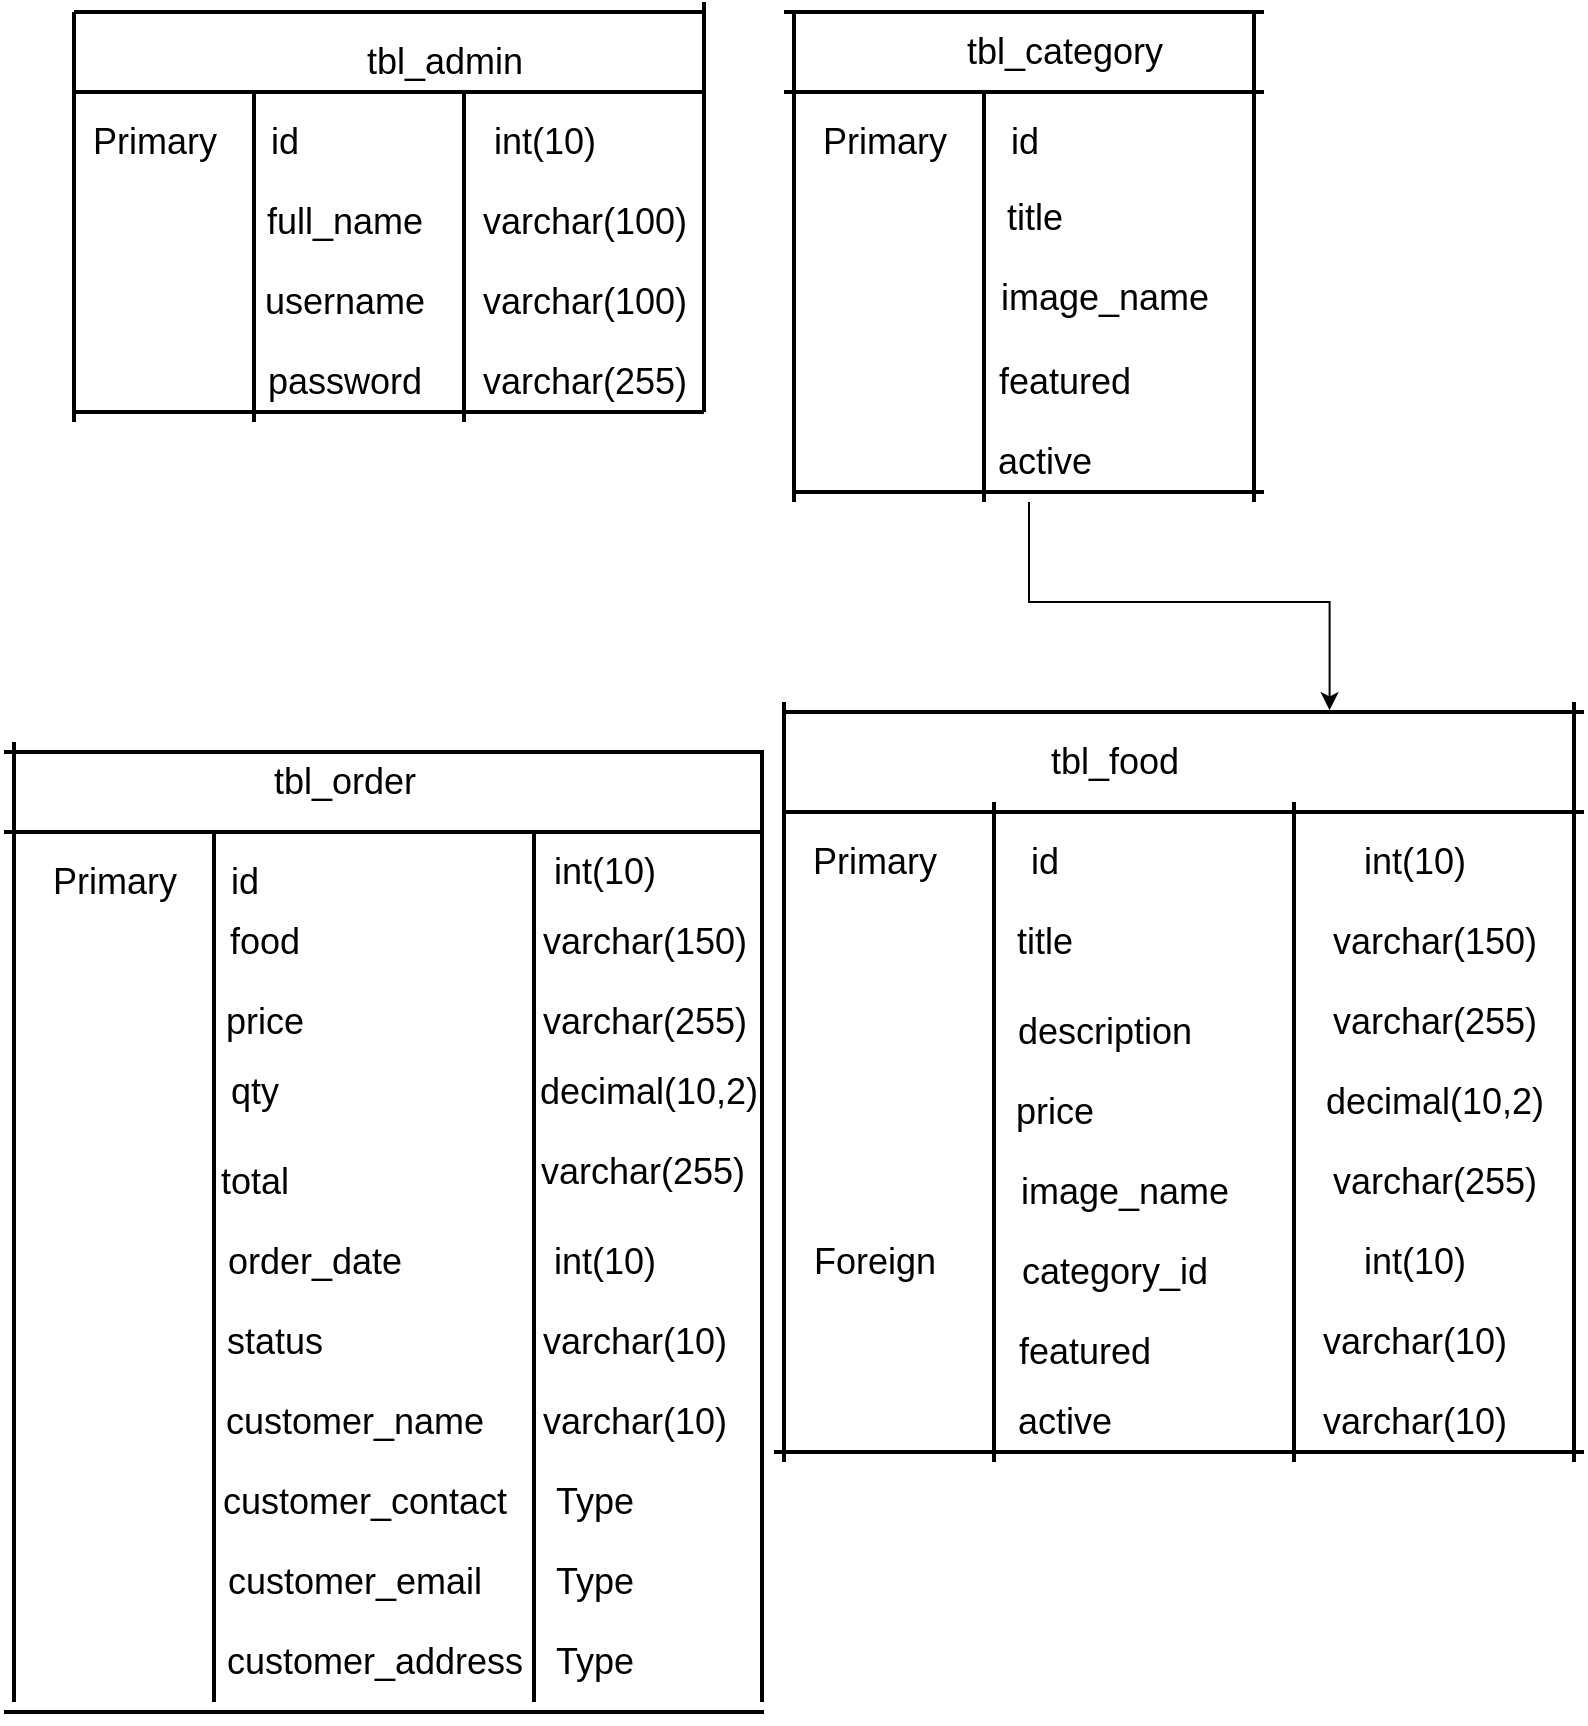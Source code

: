 <mxfile version="20.3.3" type="github">
  <diagram id="DtHThaNvtSPVXgsZR6Tc" name="Halaman-1">
    <mxGraphModel dx="1578" dy="876" grid="1" gridSize="10" guides="1" tooltips="1" connect="1" arrows="1" fold="1" page="1" pageScale="1" pageWidth="827" pageHeight="1169" math="0" shadow="0">
      <root>
        <mxCell id="0" />
        <mxCell id="1" parent="0" />
        <mxCell id="-cSc5FBcqZ1iEUzsDInX-1" value="" style="line;strokeWidth=2;html=1;" vertex="1" parent="1">
          <mxGeometry x="45" y="30" width="315" height="10" as="geometry" />
        </mxCell>
        <mxCell id="-cSc5FBcqZ1iEUzsDInX-2" value="" style="line;strokeWidth=2;direction=south;html=1;" vertex="1" parent="1">
          <mxGeometry x="40" y="35" width="10" height="205" as="geometry" />
        </mxCell>
        <mxCell id="-cSc5FBcqZ1iEUzsDInX-3" value="&lt;font style=&quot;font-size: 18px;&quot;&gt;tbl_admin&lt;/font&gt;" style="text;html=1;align=center;verticalAlign=middle;resizable=0;points=[];autosize=1;strokeColor=none;fillColor=none;" vertex="1" parent="1">
          <mxGeometry x="180" y="40" width="100" height="40" as="geometry" />
        </mxCell>
        <mxCell id="-cSc5FBcqZ1iEUzsDInX-4" value="Primary" style="text;html=1;align=center;verticalAlign=middle;resizable=0;points=[];autosize=1;strokeColor=none;fillColor=none;fontSize=18;" vertex="1" parent="1">
          <mxGeometry x="40" y="80" width="90" height="40" as="geometry" />
        </mxCell>
        <mxCell id="-cSc5FBcqZ1iEUzsDInX-5" value="" style="line;strokeWidth=2;html=1;fontSize=18;" vertex="1" parent="1">
          <mxGeometry x="45" y="70" width="315" height="10" as="geometry" />
        </mxCell>
        <mxCell id="-cSc5FBcqZ1iEUzsDInX-6" value="" style="line;strokeWidth=2;direction=south;html=1;fontSize=18;" vertex="1" parent="1">
          <mxGeometry x="130" y="75" width="10" height="165" as="geometry" />
        </mxCell>
        <mxCell id="-cSc5FBcqZ1iEUzsDInX-7" value="id" style="text;html=1;align=center;verticalAlign=middle;resizable=0;points=[];autosize=1;strokeColor=none;fillColor=none;fontSize=18;" vertex="1" parent="1">
          <mxGeometry x="130" y="80" width="40" height="40" as="geometry" />
        </mxCell>
        <mxCell id="-cSc5FBcqZ1iEUzsDInX-8" value="full_name" style="text;html=1;align=center;verticalAlign=middle;resizable=0;points=[];autosize=1;strokeColor=none;fillColor=none;fontSize=18;" vertex="1" parent="1">
          <mxGeometry x="130" y="120" width="100" height="40" as="geometry" />
        </mxCell>
        <mxCell id="-cSc5FBcqZ1iEUzsDInX-11" value="username" style="text;html=1;align=center;verticalAlign=middle;resizable=0;points=[];autosize=1;strokeColor=none;fillColor=none;fontSize=18;" vertex="1" parent="1">
          <mxGeometry x="130" y="160" width="100" height="40" as="geometry" />
        </mxCell>
        <mxCell id="-cSc5FBcqZ1iEUzsDInX-12" value="password" style="text;html=1;align=center;verticalAlign=middle;resizable=0;points=[];autosize=1;strokeColor=none;fillColor=none;fontSize=18;" vertex="1" parent="1">
          <mxGeometry x="130" y="200" width="100" height="40" as="geometry" />
        </mxCell>
        <mxCell id="-cSc5FBcqZ1iEUzsDInX-13" value="" style="line;strokeWidth=2;direction=south;html=1;fontSize=18;" vertex="1" parent="1">
          <mxGeometry x="235" y="75" width="10" height="165" as="geometry" />
        </mxCell>
        <mxCell id="-cSc5FBcqZ1iEUzsDInX-14" value="int(10)" style="text;html=1;align=center;verticalAlign=middle;resizable=0;points=[];autosize=1;strokeColor=none;fillColor=none;fontSize=18;" vertex="1" parent="1">
          <mxGeometry x="245" y="80" width="70" height="40" as="geometry" />
        </mxCell>
        <mxCell id="-cSc5FBcqZ1iEUzsDInX-15" value="varchar(100)" style="text;html=1;align=center;verticalAlign=middle;resizable=0;points=[];autosize=1;strokeColor=none;fillColor=none;fontSize=18;" vertex="1" parent="1">
          <mxGeometry x="235" y="120" width="130" height="40" as="geometry" />
        </mxCell>
        <mxCell id="-cSc5FBcqZ1iEUzsDInX-16" value="varchar(100)" style="text;html=1;align=center;verticalAlign=middle;resizable=0;points=[];autosize=1;strokeColor=none;fillColor=none;fontSize=18;" vertex="1" parent="1">
          <mxGeometry x="235" y="160" width="130" height="40" as="geometry" />
        </mxCell>
        <mxCell id="-cSc5FBcqZ1iEUzsDInX-17" value="varchar(255)" style="text;html=1;align=center;verticalAlign=middle;resizable=0;points=[];autosize=1;strokeColor=none;fillColor=none;fontSize=18;" vertex="1" parent="1">
          <mxGeometry x="235" y="200" width="130" height="40" as="geometry" />
        </mxCell>
        <mxCell id="-cSc5FBcqZ1iEUzsDInX-18" value="" style="line;strokeWidth=2;html=1;fontSize=18;" vertex="1" parent="1">
          <mxGeometry x="45" y="230" width="315" height="10" as="geometry" />
        </mxCell>
        <mxCell id="-cSc5FBcqZ1iEUzsDInX-19" value="" style="line;strokeWidth=2;direction=south;html=1;fontSize=18;" vertex="1" parent="1">
          <mxGeometry x="355" y="30" width="10" height="205" as="geometry" />
        </mxCell>
        <mxCell id="-cSc5FBcqZ1iEUzsDInX-45" value="" style="line;strokeWidth=2;direction=south;html=1;fontSize=18;" vertex="1" parent="1">
          <mxGeometry x="400" y="35" width="10" height="245" as="geometry" />
        </mxCell>
        <mxCell id="-cSc5FBcqZ1iEUzsDInX-46" value="" style="line;strokeWidth=2;html=1;fontSize=18;" vertex="1" parent="1">
          <mxGeometry x="400" y="70" width="240" height="10" as="geometry" />
        </mxCell>
        <mxCell id="-cSc5FBcqZ1iEUzsDInX-47" value="" style="line;strokeWidth=2;html=1;fontSize=18;" vertex="1" parent="1">
          <mxGeometry x="400" y="30" width="240" height="10" as="geometry" />
        </mxCell>
        <mxCell id="-cSc5FBcqZ1iEUzsDInX-48" value="Primary" style="text;html=1;align=center;verticalAlign=middle;resizable=0;points=[];autosize=1;strokeColor=none;fillColor=none;fontSize=18;" vertex="1" parent="1">
          <mxGeometry x="405" y="80" width="90" height="40" as="geometry" />
        </mxCell>
        <mxCell id="-cSc5FBcqZ1iEUzsDInX-49" value="tbl_category" style="text;html=1;align=center;verticalAlign=middle;resizable=0;points=[];autosize=1;strokeColor=none;fillColor=none;fontSize=18;" vertex="1" parent="1">
          <mxGeometry x="480" y="35" width="120" height="40" as="geometry" />
        </mxCell>
        <mxCell id="-cSc5FBcqZ1iEUzsDInX-50" value="" style="line;strokeWidth=2;direction=south;html=1;fontSize=18;" vertex="1" parent="1">
          <mxGeometry x="495" y="75" width="10" height="205" as="geometry" />
        </mxCell>
        <mxCell id="-cSc5FBcqZ1iEUzsDInX-51" value="id" style="text;html=1;align=center;verticalAlign=middle;resizable=0;points=[];autosize=1;strokeColor=none;fillColor=none;fontSize=18;" vertex="1" parent="1">
          <mxGeometry x="500" y="80" width="40" height="40" as="geometry" />
        </mxCell>
        <mxCell id="-cSc5FBcqZ1iEUzsDInX-53" value="title" style="text;html=1;align=center;verticalAlign=middle;resizable=0;points=[];autosize=1;strokeColor=none;fillColor=none;fontSize=18;" vertex="1" parent="1">
          <mxGeometry x="500" y="117.5" width="50" height="40" as="geometry" />
        </mxCell>
        <mxCell id="-cSc5FBcqZ1iEUzsDInX-54" value="image_name" style="text;html=1;align=center;verticalAlign=middle;resizable=0;points=[];autosize=1;strokeColor=none;fillColor=none;fontSize=18;" vertex="1" parent="1">
          <mxGeometry x="495" y="157.5" width="130" height="40" as="geometry" />
        </mxCell>
        <mxCell id="-cSc5FBcqZ1iEUzsDInX-55" value="featured" style="text;html=1;align=center;verticalAlign=middle;resizable=0;points=[];autosize=1;strokeColor=none;fillColor=none;fontSize=18;" vertex="1" parent="1">
          <mxGeometry x="495" y="200" width="90" height="40" as="geometry" />
        </mxCell>
        <mxCell id="-cSc5FBcqZ1iEUzsDInX-56" value="active" style="text;html=1;align=center;verticalAlign=middle;resizable=0;points=[];autosize=1;strokeColor=none;fillColor=none;fontSize=18;" vertex="1" parent="1">
          <mxGeometry x="495" y="240" width="70" height="40" as="geometry" />
        </mxCell>
        <mxCell id="-cSc5FBcqZ1iEUzsDInX-57" value="" style="line;strokeWidth=2;direction=south;html=1;fontSize=18;" vertex="1" parent="1">
          <mxGeometry x="630" y="35" width="10" height="245" as="geometry" />
        </mxCell>
        <mxCell id="-cSc5FBcqZ1iEUzsDInX-85" style="edgeStyle=orthogonalEdgeStyle;rounded=0;orthogonalLoop=1;jettySize=auto;html=1;entryX=0.682;entryY=0.415;entryDx=0;entryDy=0;entryPerimeter=0;fontSize=18;" edge="1" parent="1" source="-cSc5FBcqZ1iEUzsDInX-58" target="-cSc5FBcqZ1iEUzsDInX-61">
          <mxGeometry relative="1" as="geometry" />
        </mxCell>
        <mxCell id="-cSc5FBcqZ1iEUzsDInX-58" value="" style="line;strokeWidth=2;html=1;fontSize=18;" vertex="1" parent="1">
          <mxGeometry x="405" y="270" width="235" height="10" as="geometry" />
        </mxCell>
        <mxCell id="-cSc5FBcqZ1iEUzsDInX-59" value="tbl_food" style="text;html=1;align=center;verticalAlign=middle;resizable=0;points=[];autosize=1;strokeColor=none;fillColor=none;fontSize=18;" vertex="1" parent="1">
          <mxGeometry x="520" y="390" width="90" height="40" as="geometry" />
        </mxCell>
        <mxCell id="-cSc5FBcqZ1iEUzsDInX-60" value="" style="line;strokeWidth=2;html=1;fontSize=18;" vertex="1" parent="1">
          <mxGeometry x="400" y="430" width="400" height="10" as="geometry" />
        </mxCell>
        <mxCell id="-cSc5FBcqZ1iEUzsDInX-61" value="" style="line;strokeWidth=2;html=1;fontSize=18;" vertex="1" parent="1">
          <mxGeometry x="400" y="380" width="400" height="10" as="geometry" />
        </mxCell>
        <mxCell id="-cSc5FBcqZ1iEUzsDInX-62" value="" style="line;strokeWidth=2;direction=south;html=1;fontSize=18;" vertex="1" parent="1">
          <mxGeometry x="395" y="380" width="10" height="380" as="geometry" />
        </mxCell>
        <mxCell id="-cSc5FBcqZ1iEUzsDInX-63" value="Primary" style="text;html=1;align=center;verticalAlign=middle;resizable=0;points=[];autosize=1;strokeColor=none;fillColor=none;fontSize=18;" vertex="1" parent="1">
          <mxGeometry x="400" y="440" width="90" height="40" as="geometry" />
        </mxCell>
        <mxCell id="-cSc5FBcqZ1iEUzsDInX-64" value="" style="line;strokeWidth=2;direction=south;html=1;fontSize=18;" vertex="1" parent="1">
          <mxGeometry x="500" y="430" width="10" height="330" as="geometry" />
        </mxCell>
        <mxCell id="-cSc5FBcqZ1iEUzsDInX-65" value="id" style="text;html=1;align=center;verticalAlign=middle;resizable=0;points=[];autosize=1;strokeColor=none;fillColor=none;fontSize=18;" vertex="1" parent="1">
          <mxGeometry x="510" y="440" width="40" height="40" as="geometry" />
        </mxCell>
        <mxCell id="-cSc5FBcqZ1iEUzsDInX-66" value="title" style="text;html=1;align=center;verticalAlign=middle;resizable=0;points=[];autosize=1;strokeColor=none;fillColor=none;fontSize=18;" vertex="1" parent="1">
          <mxGeometry x="505" y="480" width="50" height="40" as="geometry" />
        </mxCell>
        <mxCell id="-cSc5FBcqZ1iEUzsDInX-67" value="description" style="text;html=1;align=center;verticalAlign=middle;resizable=0;points=[];autosize=1;strokeColor=none;fillColor=none;fontSize=18;" vertex="1" parent="1">
          <mxGeometry x="505" y="525" width="110" height="40" as="geometry" />
        </mxCell>
        <mxCell id="-cSc5FBcqZ1iEUzsDInX-68" value="price" style="text;html=1;align=center;verticalAlign=middle;resizable=0;points=[];autosize=1;strokeColor=none;fillColor=none;fontSize=18;" vertex="1" parent="1">
          <mxGeometry x="505" y="565" width="60" height="40" as="geometry" />
        </mxCell>
        <mxCell id="-cSc5FBcqZ1iEUzsDInX-69" value="image_name" style="text;html=1;align=center;verticalAlign=middle;resizable=0;points=[];autosize=1;strokeColor=none;fillColor=none;fontSize=18;" vertex="1" parent="1">
          <mxGeometry x="505" y="605" width="130" height="40" as="geometry" />
        </mxCell>
        <mxCell id="-cSc5FBcqZ1iEUzsDInX-70" value="category_id" style="text;html=1;align=center;verticalAlign=middle;resizable=0;points=[];autosize=1;strokeColor=none;fillColor=none;fontSize=18;" vertex="1" parent="1">
          <mxGeometry x="505" y="645" width="120" height="40" as="geometry" />
        </mxCell>
        <mxCell id="-cSc5FBcqZ1iEUzsDInX-71" value="featured" style="text;html=1;align=center;verticalAlign=middle;resizable=0;points=[];autosize=1;strokeColor=none;fillColor=none;fontSize=18;" vertex="1" parent="1">
          <mxGeometry x="505" y="685" width="90" height="40" as="geometry" />
        </mxCell>
        <mxCell id="-cSc5FBcqZ1iEUzsDInX-72" value="active" style="text;html=1;align=center;verticalAlign=middle;resizable=0;points=[];autosize=1;strokeColor=none;fillColor=none;fontSize=18;" vertex="1" parent="1">
          <mxGeometry x="505" y="720" width="70" height="40" as="geometry" />
        </mxCell>
        <mxCell id="-cSc5FBcqZ1iEUzsDInX-73" value="Foreign" style="text;html=1;align=center;verticalAlign=middle;resizable=0;points=[];autosize=1;strokeColor=none;fillColor=none;fontSize=18;" vertex="1" parent="1">
          <mxGeometry x="405" y="640" width="80" height="40" as="geometry" />
        </mxCell>
        <mxCell id="-cSc5FBcqZ1iEUzsDInX-74" value="" style="line;strokeWidth=2;direction=south;html=1;fontSize=18;" vertex="1" parent="1">
          <mxGeometry x="650" y="430" width="10" height="330" as="geometry" />
        </mxCell>
        <mxCell id="-cSc5FBcqZ1iEUzsDInX-75" value="" style="line;strokeWidth=2;direction=south;html=1;fontSize=18;" vertex="1" parent="1">
          <mxGeometry x="790" y="380" width="10" height="380" as="geometry" />
        </mxCell>
        <mxCell id="-cSc5FBcqZ1iEUzsDInX-76" value="int(10)" style="text;html=1;align=center;verticalAlign=middle;resizable=0;points=[];autosize=1;strokeColor=none;fillColor=none;fontSize=18;" vertex="1" parent="1">
          <mxGeometry x="680" y="440" width="70" height="40" as="geometry" />
        </mxCell>
        <mxCell id="-cSc5FBcqZ1iEUzsDInX-77" value="varchar(150)" style="text;html=1;align=center;verticalAlign=middle;resizable=0;points=[];autosize=1;strokeColor=none;fillColor=none;fontSize=18;" vertex="1" parent="1">
          <mxGeometry x="660" y="480" width="130" height="40" as="geometry" />
        </mxCell>
        <mxCell id="-cSc5FBcqZ1iEUzsDInX-78" value="varchar(255)" style="text;html=1;align=center;verticalAlign=middle;resizable=0;points=[];autosize=1;strokeColor=none;fillColor=none;fontSize=18;" vertex="1" parent="1">
          <mxGeometry x="660" y="520" width="130" height="40" as="geometry" />
        </mxCell>
        <mxCell id="-cSc5FBcqZ1iEUzsDInX-79" value="decimal(10,2)" style="text;html=1;align=center;verticalAlign=middle;resizable=0;points=[];autosize=1;strokeColor=none;fillColor=none;fontSize=18;" vertex="1" parent="1">
          <mxGeometry x="660" y="560" width="130" height="40" as="geometry" />
        </mxCell>
        <mxCell id="-cSc5FBcqZ1iEUzsDInX-80" value="varchar(255)" style="text;html=1;align=center;verticalAlign=middle;resizable=0;points=[];autosize=1;strokeColor=none;fillColor=none;fontSize=18;" vertex="1" parent="1">
          <mxGeometry x="660" y="600" width="130" height="40" as="geometry" />
        </mxCell>
        <mxCell id="-cSc5FBcqZ1iEUzsDInX-81" value="int(10)" style="text;html=1;align=center;verticalAlign=middle;resizable=0;points=[];autosize=1;strokeColor=none;fillColor=none;fontSize=18;" vertex="1" parent="1">
          <mxGeometry x="680" y="640" width="70" height="40" as="geometry" />
        </mxCell>
        <mxCell id="-cSc5FBcqZ1iEUzsDInX-82" value="varchar(10)" style="text;html=1;align=center;verticalAlign=middle;resizable=0;points=[];autosize=1;strokeColor=none;fillColor=none;fontSize=18;" vertex="1" parent="1">
          <mxGeometry x="655" y="680" width="120" height="40" as="geometry" />
        </mxCell>
        <mxCell id="-cSc5FBcqZ1iEUzsDInX-83" value="varchar(10)" style="text;html=1;align=center;verticalAlign=middle;resizable=0;points=[];autosize=1;strokeColor=none;fillColor=none;fontSize=18;" vertex="1" parent="1">
          <mxGeometry x="655" y="720" width="120" height="40" as="geometry" />
        </mxCell>
        <mxCell id="-cSc5FBcqZ1iEUzsDInX-84" value="" style="line;strokeWidth=2;html=1;fontSize=18;" vertex="1" parent="1">
          <mxGeometry x="395" y="750" width="405" height="10" as="geometry" />
        </mxCell>
        <mxCell id="-cSc5FBcqZ1iEUzsDInX-86" value="tbl_order" style="text;html=1;align=center;verticalAlign=middle;resizable=0;points=[];autosize=1;strokeColor=none;fillColor=none;fontSize=18;" vertex="1" parent="1">
          <mxGeometry x="135" y="400" width="90" height="40" as="geometry" />
        </mxCell>
        <mxCell id="-cSc5FBcqZ1iEUzsDInX-87" value="" style="line;strokeWidth=2;html=1;fontSize=18;" vertex="1" parent="1">
          <mxGeometry x="10" y="440" width="380" height="10" as="geometry" />
        </mxCell>
        <mxCell id="-cSc5FBcqZ1iEUzsDInX-88" value="" style="line;strokeWidth=2;html=1;fontSize=18;" vertex="1" parent="1">
          <mxGeometry x="10" y="400" width="380" height="10" as="geometry" />
        </mxCell>
        <mxCell id="-cSc5FBcqZ1iEUzsDInX-90" value="" style="line;strokeWidth=2;direction=south;html=1;fontSize=18;" vertex="1" parent="1">
          <mxGeometry x="10" y="400" width="10" height="480" as="geometry" />
        </mxCell>
        <mxCell id="-cSc5FBcqZ1iEUzsDInX-91" value="Primary" style="text;html=1;align=center;verticalAlign=middle;resizable=0;points=[];autosize=1;strokeColor=none;fillColor=none;fontSize=18;" vertex="1" parent="1">
          <mxGeometry x="20" y="450" width="90" height="40" as="geometry" />
        </mxCell>
        <mxCell id="-cSc5FBcqZ1iEUzsDInX-92" value="" style="line;strokeWidth=2;direction=south;html=1;fontSize=18;" vertex="1" parent="1">
          <mxGeometry x="110" y="445" width="10" height="435" as="geometry" />
        </mxCell>
        <mxCell id="-cSc5FBcqZ1iEUzsDInX-93" value="id" style="text;html=1;align=center;verticalAlign=middle;resizable=0;points=[];autosize=1;strokeColor=none;fillColor=none;fontSize=18;" vertex="1" parent="1">
          <mxGeometry x="110" y="450" width="40" height="40" as="geometry" />
        </mxCell>
        <mxCell id="-cSc5FBcqZ1iEUzsDInX-94" value="food" style="text;html=1;align=center;verticalAlign=middle;resizable=0;points=[];autosize=1;strokeColor=none;fillColor=none;fontSize=18;" vertex="1" parent="1">
          <mxGeometry x="110" y="480" width="60" height="40" as="geometry" />
        </mxCell>
        <mxCell id="-cSc5FBcqZ1iEUzsDInX-95" value="price" style="text;html=1;align=center;verticalAlign=middle;resizable=0;points=[];autosize=1;strokeColor=none;fillColor=none;fontSize=18;" vertex="1" parent="1">
          <mxGeometry x="110" y="520" width="60" height="40" as="geometry" />
        </mxCell>
        <mxCell id="-cSc5FBcqZ1iEUzsDInX-96" value="qty" style="text;html=1;align=center;verticalAlign=middle;resizable=0;points=[];autosize=1;strokeColor=none;fillColor=none;fontSize=18;" vertex="1" parent="1">
          <mxGeometry x="110" y="555" width="50" height="40" as="geometry" />
        </mxCell>
        <mxCell id="-cSc5FBcqZ1iEUzsDInX-97" value="total" style="text;html=1;align=center;verticalAlign=middle;resizable=0;points=[];autosize=1;strokeColor=none;fillColor=none;fontSize=18;" vertex="1" parent="1">
          <mxGeometry x="105" y="600" width="60" height="40" as="geometry" />
        </mxCell>
        <mxCell id="-cSc5FBcqZ1iEUzsDInX-98" value="order_date" style="text;html=1;align=center;verticalAlign=middle;resizable=0;points=[];autosize=1;strokeColor=none;fillColor=none;fontSize=18;" vertex="1" parent="1">
          <mxGeometry x="110" y="640" width="110" height="40" as="geometry" />
        </mxCell>
        <mxCell id="-cSc5FBcqZ1iEUzsDInX-99" value="status" style="text;html=1;align=center;verticalAlign=middle;resizable=0;points=[];autosize=1;strokeColor=none;fillColor=none;fontSize=18;" vertex="1" parent="1">
          <mxGeometry x="110" y="680" width="70" height="40" as="geometry" />
        </mxCell>
        <mxCell id="-cSc5FBcqZ1iEUzsDInX-100" value="customer_name" style="text;html=1;align=center;verticalAlign=middle;resizable=0;points=[];autosize=1;strokeColor=none;fillColor=none;fontSize=18;" vertex="1" parent="1">
          <mxGeometry x="110" y="720" width="150" height="40" as="geometry" />
        </mxCell>
        <mxCell id="-cSc5FBcqZ1iEUzsDInX-101" value="customer_contact" style="text;html=1;align=center;verticalAlign=middle;resizable=0;points=[];autosize=1;strokeColor=none;fillColor=none;fontSize=18;" vertex="1" parent="1">
          <mxGeometry x="105" y="760" width="170" height="40" as="geometry" />
        </mxCell>
        <mxCell id="-cSc5FBcqZ1iEUzsDInX-102" value="customer_email" style="text;html=1;align=center;verticalAlign=middle;resizable=0;points=[];autosize=1;strokeColor=none;fillColor=none;fontSize=18;" vertex="1" parent="1">
          <mxGeometry x="110" y="800" width="150" height="40" as="geometry" />
        </mxCell>
        <mxCell id="-cSc5FBcqZ1iEUzsDInX-103" value="customer_address" style="text;html=1;align=center;verticalAlign=middle;resizable=0;points=[];autosize=1;strokeColor=none;fillColor=none;fontSize=18;" vertex="1" parent="1">
          <mxGeometry x="110" y="840" width="170" height="40" as="geometry" />
        </mxCell>
        <mxCell id="-cSc5FBcqZ1iEUzsDInX-104" value="" style="line;strokeWidth=2;direction=south;html=1;fontSize=18;" vertex="1" parent="1">
          <mxGeometry x="270" y="445" width="10" height="435" as="geometry" />
        </mxCell>
        <mxCell id="-cSc5FBcqZ1iEUzsDInX-105" value="int(10)" style="text;html=1;align=center;verticalAlign=middle;resizable=0;points=[];autosize=1;strokeColor=none;fillColor=none;fontSize=18;" vertex="1" parent="1">
          <mxGeometry x="275" y="445" width="70" height="40" as="geometry" />
        </mxCell>
        <mxCell id="-cSc5FBcqZ1iEUzsDInX-106" value="varchar(150)" style="text;html=1;align=center;verticalAlign=middle;resizable=0;points=[];autosize=1;strokeColor=none;fillColor=none;fontSize=18;" vertex="1" parent="1">
          <mxGeometry x="265" y="480" width="130" height="40" as="geometry" />
        </mxCell>
        <mxCell id="-cSc5FBcqZ1iEUzsDInX-107" value="varchar(255)" style="text;html=1;align=center;verticalAlign=middle;resizable=0;points=[];autosize=1;strokeColor=none;fillColor=none;fontSize=18;" vertex="1" parent="1">
          <mxGeometry x="265" y="520" width="130" height="40" as="geometry" />
        </mxCell>
        <mxCell id="-cSc5FBcqZ1iEUzsDInX-108" value="decimal(10,2)" style="text;html=1;align=center;verticalAlign=middle;resizable=0;points=[];autosize=1;strokeColor=none;fillColor=none;fontSize=18;" vertex="1" parent="1">
          <mxGeometry x="267" y="555" width="130" height="40" as="geometry" />
        </mxCell>
        <mxCell id="-cSc5FBcqZ1iEUzsDInX-109" value="varchar(255)" style="text;html=1;align=center;verticalAlign=middle;resizable=0;points=[];autosize=1;strokeColor=none;fillColor=none;fontSize=18;" vertex="1" parent="1">
          <mxGeometry x="264" y="595" width="130" height="40" as="geometry" />
        </mxCell>
        <mxCell id="-cSc5FBcqZ1iEUzsDInX-110" value="int(10)" style="text;html=1;align=center;verticalAlign=middle;resizable=0;points=[];autosize=1;strokeColor=none;fillColor=none;fontSize=18;" vertex="1" parent="1">
          <mxGeometry x="275" y="640" width="70" height="40" as="geometry" />
        </mxCell>
        <mxCell id="-cSc5FBcqZ1iEUzsDInX-111" value="varchar(10)" style="text;html=1;align=center;verticalAlign=middle;resizable=0;points=[];autosize=1;strokeColor=none;fillColor=none;fontSize=18;" vertex="1" parent="1">
          <mxGeometry x="265" y="680" width="120" height="40" as="geometry" />
        </mxCell>
        <mxCell id="-cSc5FBcqZ1iEUzsDInX-112" value="varchar(10)" style="text;html=1;align=center;verticalAlign=middle;resizable=0;points=[];autosize=1;strokeColor=none;fillColor=none;fontSize=18;" vertex="1" parent="1">
          <mxGeometry x="265" y="720" width="120" height="40" as="geometry" />
        </mxCell>
        <mxCell id="-cSc5FBcqZ1iEUzsDInX-114" value="Type" style="text;html=1;align=center;verticalAlign=middle;resizable=0;points=[];autosize=1;strokeColor=none;fillColor=none;fontSize=18;" vertex="1" parent="1">
          <mxGeometry x="275" y="760" width="60" height="40" as="geometry" />
        </mxCell>
        <mxCell id="-cSc5FBcqZ1iEUzsDInX-115" value="Type" style="text;html=1;align=center;verticalAlign=middle;resizable=0;points=[];autosize=1;strokeColor=none;fillColor=none;fontSize=18;" vertex="1" parent="1">
          <mxGeometry x="275" y="800" width="60" height="40" as="geometry" />
        </mxCell>
        <mxCell id="-cSc5FBcqZ1iEUzsDInX-116" value="Type" style="text;html=1;align=center;verticalAlign=middle;resizable=0;points=[];autosize=1;strokeColor=none;fillColor=none;fontSize=18;" vertex="1" parent="1">
          <mxGeometry x="275" y="840" width="60" height="40" as="geometry" />
        </mxCell>
        <mxCell id="-cSc5FBcqZ1iEUzsDInX-117" value="" style="line;strokeWidth=2;direction=south;html=1;fontSize=18;" vertex="1" parent="1">
          <mxGeometry x="384" y="405" width="10" height="475" as="geometry" />
        </mxCell>
        <mxCell id="-cSc5FBcqZ1iEUzsDInX-118" value="" style="line;strokeWidth=2;html=1;fontSize=18;" vertex="1" parent="1">
          <mxGeometry x="10" y="880" width="380" height="10" as="geometry" />
        </mxCell>
      </root>
    </mxGraphModel>
  </diagram>
</mxfile>
